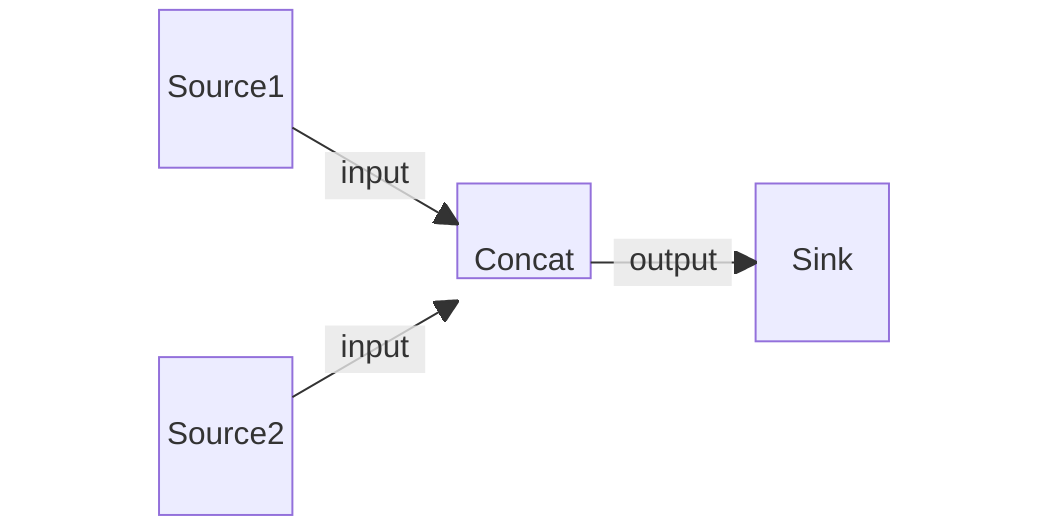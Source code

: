 block-beta
    columns 7
    space:1 Source1 space:5
    space:3 Concat space:1 Sink space:1
    space:1 Source2 space:5
    Source1-- "input" -->Concat
    Source2-- "input" -->Concat
    Concat-- "output" -->Sink

    classDef block height:48px,padding:8px;
    classDef hidden visibility:none;
    class Concat block
    class Source1 hidden
    class Source2 hidden
    class Sink hidden